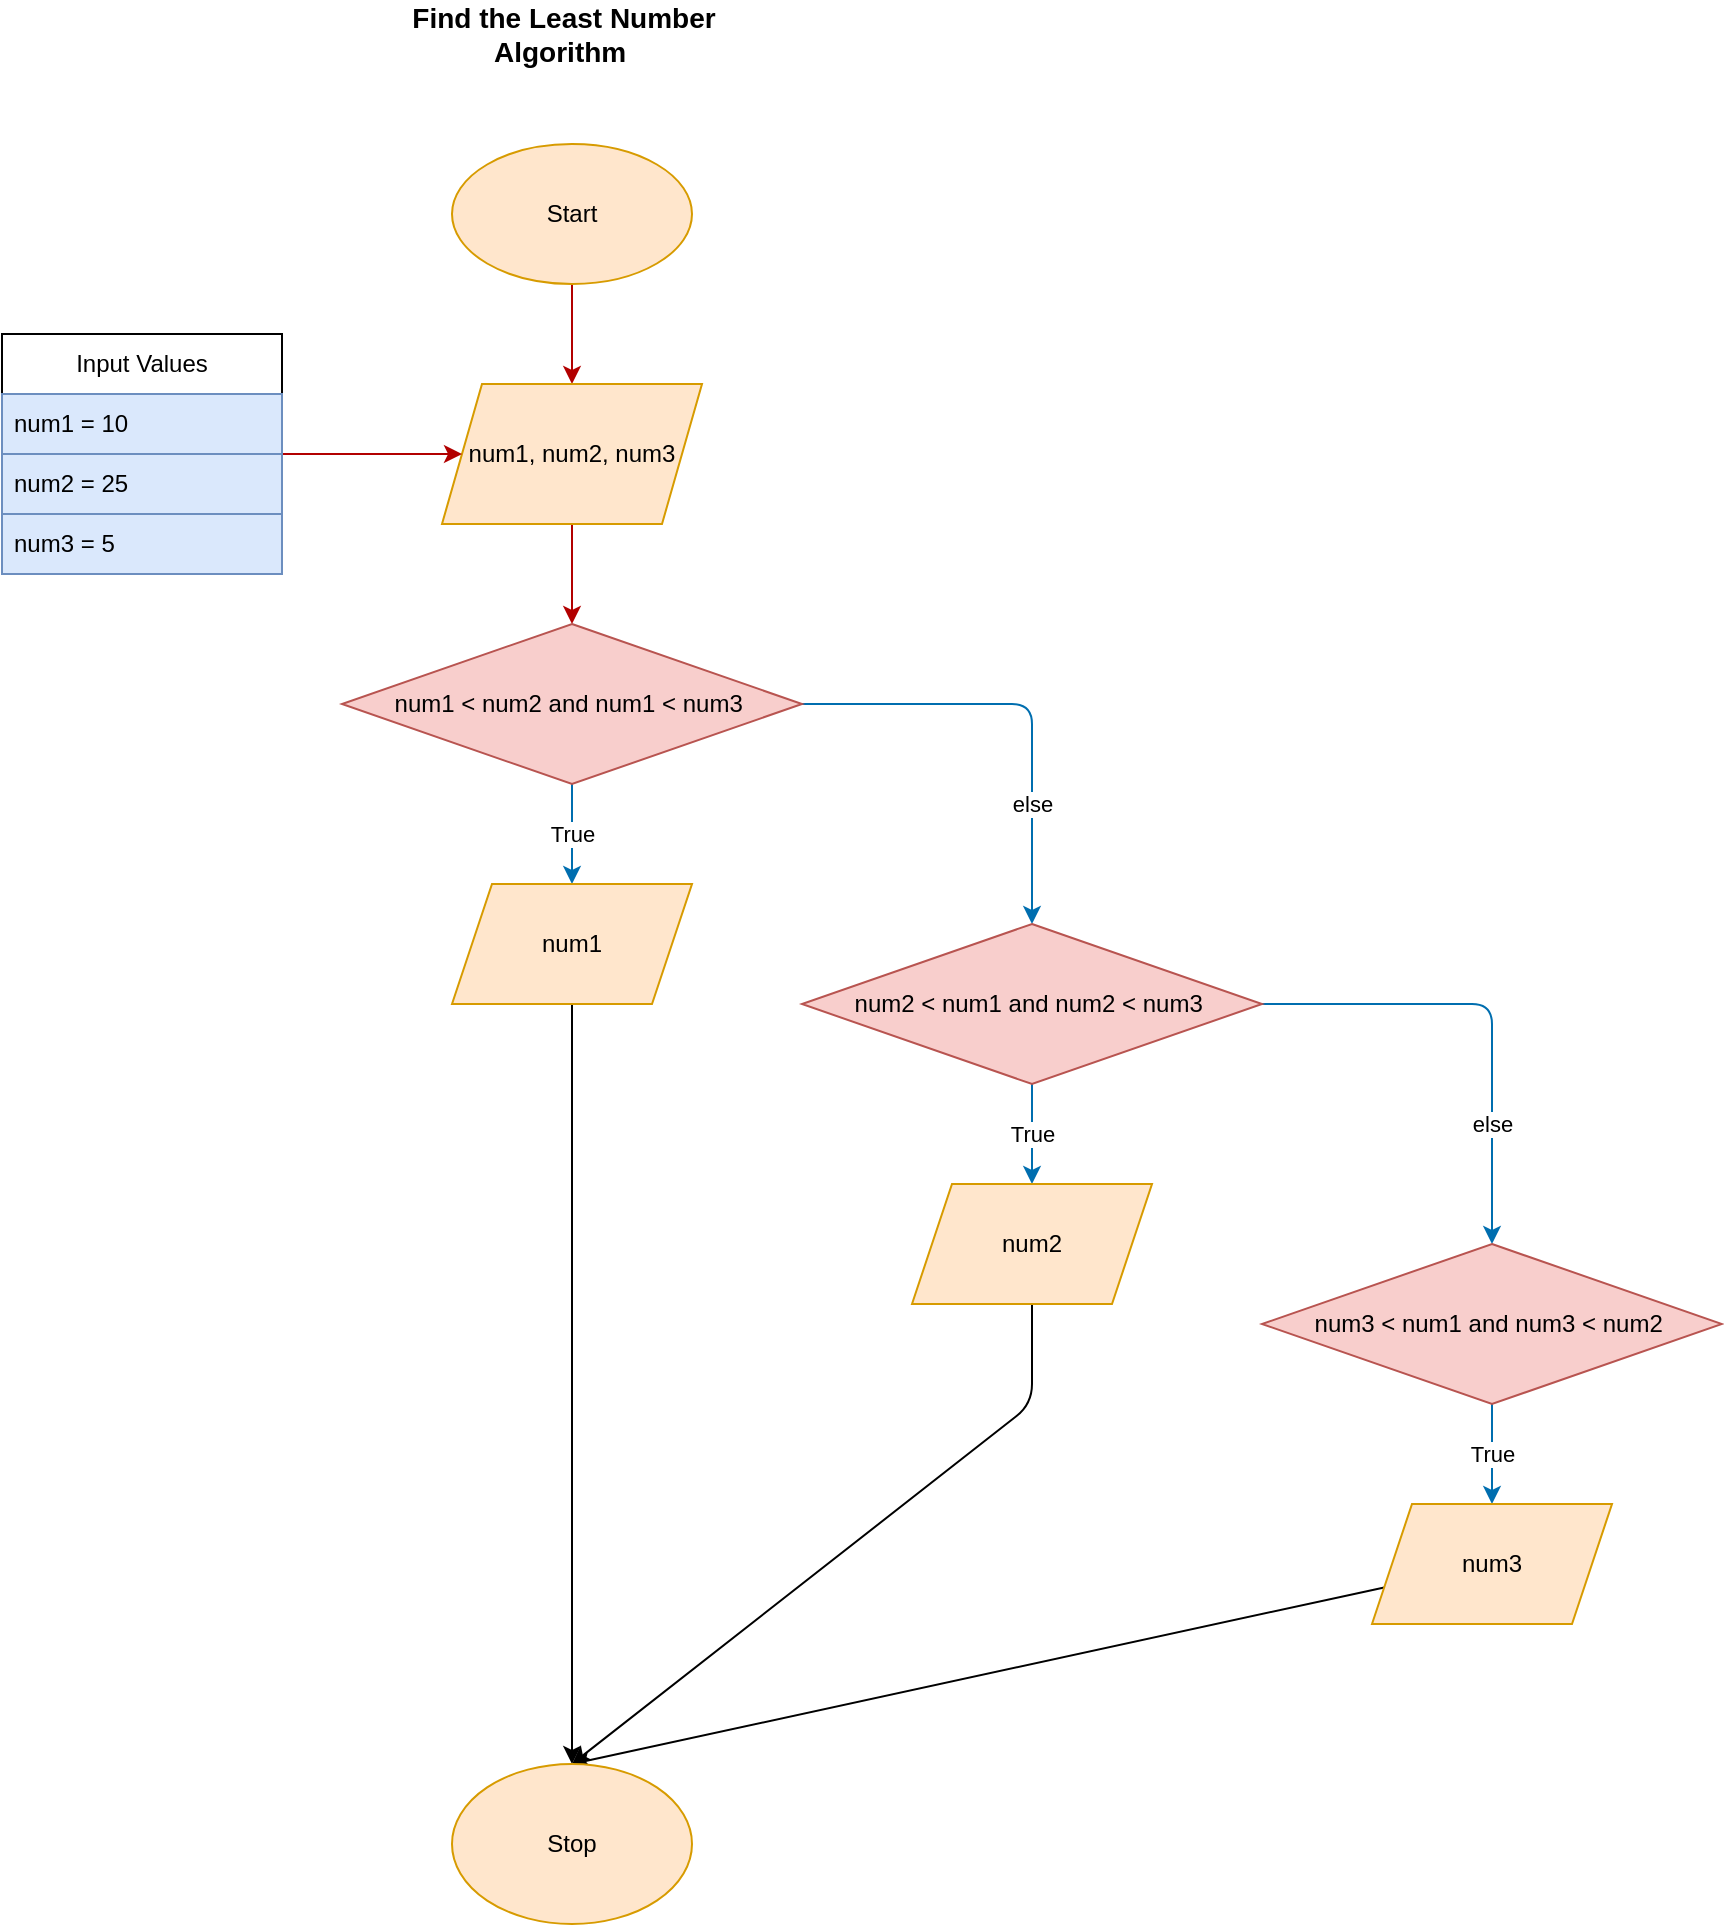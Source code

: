 <mxfile>
    <diagram id="6hr36A3oGd26tOo8IFAF" name="Page-1">
        <mxGraphModel dx="339" dy="563" grid="1" gridSize="10" guides="1" tooltips="1" connect="1" arrows="1" fold="1" page="1" pageScale="1" pageWidth="850" pageHeight="1100" math="0" shadow="0">
            <root>
                <mxCell id="0"/>
                <mxCell id="1" parent="0"/>
                <mxCell id="4" value="" style="edgeStyle=none;html=1;fillColor=#e51400;strokeColor=light-dark(#B20000,#CCFFE6);" edge="1" parent="1" source="2" target="3">
                    <mxGeometry relative="1" as="geometry"/>
                </mxCell>
                <mxCell id="2" value="Start" style="ellipse;whiteSpace=wrap;html=1;fillColor=#ffe6cc;strokeColor=#d79b00;" vertex="1" parent="1">
                    <mxGeometry x="306" y="120" width="120" height="70" as="geometry"/>
                </mxCell>
                <mxCell id="6" value="" style="edgeStyle=none;html=1;fillColor=#e51400;strokeColor=light-dark(#B20000,#CCFFE6);" edge="1" parent="1" source="3" target="5">
                    <mxGeometry relative="1" as="geometry"/>
                </mxCell>
                <mxCell id="3" value="num1, num2, num3" style="shape=parallelogram;perimeter=parallelogramPerimeter;whiteSpace=wrap;html=1;fixedSize=1;fillColor=#ffe6cc;strokeColor=#d79b00;" vertex="1" parent="1">
                    <mxGeometry x="301" y="240" width="130" height="70" as="geometry"/>
                </mxCell>
                <mxCell id="12" value="True" style="edgeStyle=none;html=1;exitX=0.5;exitY=1;exitDx=0;exitDy=0;fillColor=#1ba1e2;strokeColor=light-dark(#006EAF,#CCFFE6);" edge="1" parent="1" source="5">
                    <mxGeometry relative="1" as="geometry">
                        <mxPoint x="366" y="490" as="targetPoint"/>
                        <Array as="points"/>
                    </mxGeometry>
                </mxCell>
                <mxCell id="16" style="edgeStyle=none;html=1;exitX=1;exitY=0.5;exitDx=0;exitDy=0;entryX=0.5;entryY=0;entryDx=0;entryDy=0;fillColor=#1ba1e2;strokeColor=light-dark(#006EAF,#CCFFE6);" edge="1" parent="1" source="5" target="15">
                    <mxGeometry relative="1" as="geometry">
                        <Array as="points">
                            <mxPoint x="596" y="400"/>
                        </Array>
                    </mxGeometry>
                </mxCell>
                <mxCell id="17" value="else" style="edgeLabel;html=1;align=center;verticalAlign=middle;resizable=0;points=[];" vertex="1" connectable="0" parent="16">
                    <mxGeometry x="0.401" y="4" relative="1" as="geometry">
                        <mxPoint x="-4" y="7" as="offset"/>
                    </mxGeometry>
                </mxCell>
                <mxCell id="5" value="num1 &amp;lt; num2 and num1 &amp;lt; num3&amp;nbsp;" style="rhombus;whiteSpace=wrap;html=1;fillColor=#f8cecc;strokeColor=#b85450;" vertex="1" parent="1">
                    <mxGeometry x="251" y="360" width="230" height="80" as="geometry"/>
                </mxCell>
                <mxCell id="11" value="" style="edgeStyle=none;html=1;fillColor=#e51400;strokeColor=light-dark(#B20000,#CCFFE6);" edge="1" parent="1" source="7" target="3">
                    <mxGeometry relative="1" as="geometry"/>
                </mxCell>
                <mxCell id="7" value="Input Values" style="swimlane;fontStyle=0;childLayout=stackLayout;horizontal=1;startSize=30;horizontalStack=0;resizeParent=1;resizeParentMax=0;resizeLast=0;collapsible=1;marginBottom=0;whiteSpace=wrap;html=1;fillColor=light-dark(#FFFFFF,#A8A8FF);" vertex="1" parent="1">
                    <mxGeometry x="81" y="215" width="140" height="120" as="geometry"/>
                </mxCell>
                <mxCell id="8" value="num1 = 10" style="text;strokeColor=#6c8ebf;fillColor=#dae8fc;align=left;verticalAlign=middle;spacingLeft=4;spacingRight=4;overflow=hidden;points=[[0,0.5],[1,0.5]];portConstraint=eastwest;rotatable=0;whiteSpace=wrap;html=1;" vertex="1" parent="7">
                    <mxGeometry y="30" width="140" height="30" as="geometry"/>
                </mxCell>
                <mxCell id="9" value="num2 = 25" style="text;strokeColor=#6c8ebf;fillColor=#dae8fc;align=left;verticalAlign=middle;spacingLeft=4;spacingRight=4;overflow=hidden;points=[[0,0.5],[1,0.5]];portConstraint=eastwest;rotatable=0;whiteSpace=wrap;html=1;" vertex="1" parent="7">
                    <mxGeometry y="60" width="140" height="30" as="geometry"/>
                </mxCell>
                <mxCell id="10" value="num3 = 5" style="text;strokeColor=#6c8ebf;fillColor=#dae8fc;align=left;verticalAlign=middle;spacingLeft=4;spacingRight=4;overflow=hidden;points=[[0,0.5],[1,0.5]];portConstraint=eastwest;rotatable=0;whiteSpace=wrap;html=1;" vertex="1" parent="7">
                    <mxGeometry y="90" width="140" height="30" as="geometry"/>
                </mxCell>
                <mxCell id="26" style="edgeStyle=none;html=1;entryX=0.5;entryY=0;entryDx=0;entryDy=0;strokeColor=light-dark(#000000,#CCFFE6);exitX=0.5;exitY=1;exitDx=0;exitDy=0;" edge="1" parent="1" source="13" target="25">
                    <mxGeometry relative="1" as="geometry">
                        <mxPoint x="371" y="540" as="sourcePoint"/>
                    </mxGeometry>
                </mxCell>
                <mxCell id="13" value="num1" style="shape=parallelogram;perimeter=parallelogramPerimeter;whiteSpace=wrap;html=1;fixedSize=1;fillColor=#ffe6cc;strokeColor=#d79b00;" vertex="1" parent="1">
                    <mxGeometry x="306" y="490" width="120" height="60" as="geometry"/>
                </mxCell>
                <mxCell id="19" value="True" style="edgeStyle=none;html=1;exitX=0.5;exitY=1;exitDx=0;exitDy=0;entryX=0.5;entryY=0;entryDx=0;entryDy=0;fillColor=#1ba1e2;strokeColor=light-dark(#006EAF,#CCFFE6);" edge="1" parent="1" source="15" target="18">
                    <mxGeometry relative="1" as="geometry">
                        <Array as="points">
                            <mxPoint x="596" y="610"/>
                        </Array>
                    </mxGeometry>
                </mxCell>
                <mxCell id="21" style="edgeStyle=none;html=1;exitX=1;exitY=0.5;exitDx=0;exitDy=0;entryX=0.5;entryY=0;entryDx=0;entryDy=0;fillColor=#1ba1e2;strokeColor=light-dark(#006EAF,#CCFFE6);" edge="1" parent="1" source="15" target="20">
                    <mxGeometry relative="1" as="geometry">
                        <Array as="points">
                            <mxPoint x="826" y="550"/>
                        </Array>
                    </mxGeometry>
                </mxCell>
                <mxCell id="22" value="else" style="edgeLabel;html=1;align=center;verticalAlign=middle;resizable=0;points=[];" vertex="1" connectable="0" parent="21">
                    <mxGeometry x="0.589" y="-3" relative="1" as="geometry">
                        <mxPoint x="3" y="-12" as="offset"/>
                    </mxGeometry>
                </mxCell>
                <mxCell id="15" value="num2 &amp;lt; num1 and num2 &amp;lt; num3&amp;nbsp;" style="rhombus;whiteSpace=wrap;html=1;fillColor=#f8cecc;strokeColor=#b85450;" vertex="1" parent="1">
                    <mxGeometry x="481" y="510" width="230" height="80" as="geometry"/>
                </mxCell>
                <mxCell id="30" style="edgeStyle=none;html=1;exitX=0.5;exitY=1;exitDx=0;exitDy=0;strokeColor=light-dark(#000000,#CCFFE6);entryX=0.5;entryY=0;entryDx=0;entryDy=0;" edge="1" parent="1" source="18" target="25">
                    <mxGeometry relative="1" as="geometry">
                        <mxPoint x="370" y="800" as="targetPoint"/>
                        <Array as="points">
                            <mxPoint x="596" y="750"/>
                        </Array>
                    </mxGeometry>
                </mxCell>
                <mxCell id="18" value="num2" style="shape=parallelogram;perimeter=parallelogramPerimeter;whiteSpace=wrap;html=1;fixedSize=1;fillColor=#ffe6cc;strokeColor=#d79b00;" vertex="1" parent="1">
                    <mxGeometry x="536" y="640" width="120" height="60" as="geometry"/>
                </mxCell>
                <mxCell id="24" value="True" style="edgeStyle=none;html=1;fillColor=#1ba1e2;strokeColor=light-dark(#006EAF,#CCFFE6);" edge="1" parent="1" source="20" target="23">
                    <mxGeometry relative="1" as="geometry">
                        <mxPoint as="offset"/>
                    </mxGeometry>
                </mxCell>
                <mxCell id="20" value="num3 &amp;lt; num1 and num3 &amp;lt; num2&amp;nbsp;" style="rhombus;whiteSpace=wrap;html=1;fillColor=#f8cecc;strokeColor=#b85450;" vertex="1" parent="1">
                    <mxGeometry x="711" y="670" width="230" height="80" as="geometry"/>
                </mxCell>
                <mxCell id="29" style="html=1;rounded=0;endArrow=classic;endFill=1;strokeColor=light-dark(#000000,#CCFFE6);entryX=0.5;entryY=0;entryDx=0;entryDy=0;" edge="1" parent="1" source="23" target="25">
                    <mxGeometry relative="1" as="geometry">
                        <mxPoint x="360" y="830" as="targetPoint"/>
                    </mxGeometry>
                </mxCell>
                <mxCell id="23" value="num3" style="shape=parallelogram;perimeter=parallelogramPerimeter;whiteSpace=wrap;html=1;fixedSize=1;fillColor=#ffe6cc;strokeColor=#d79b00;" vertex="1" parent="1">
                    <mxGeometry x="766" y="800" width="120" height="60" as="geometry"/>
                </mxCell>
                <mxCell id="25" value="Stop" style="ellipse;whiteSpace=wrap;html=1;fillColor=#ffe6cc;strokeColor=#d79b00;" vertex="1" parent="1">
                    <mxGeometry x="306" y="930" width="120" height="80" as="geometry"/>
                </mxCell>
                <mxCell id="33" value="&lt;font style=&quot;color: light-dark(rgb(0, 0, 0), rgb(204, 255, 230));&quot;&gt;Find the Least Number Algorithm&amp;nbsp;&lt;/font&gt;" style="text;html=1;align=center;verticalAlign=middle;whiteSpace=wrap;rounded=0;fontStyle=1;fontSize=14;fontColor=light-dark(#000000,#A8A8FF);" vertex="1" parent="1">
                    <mxGeometry x="282" y="50" width="160" height="30" as="geometry"/>
                </mxCell>
            </root>
        </mxGraphModel>
    </diagram>
</mxfile>
